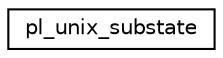 digraph "Graphical Class Hierarchy"
{
  edge [fontname="Helvetica",fontsize="10",labelfontname="Helvetica",labelfontsize="10"];
  node [fontname="Helvetica",fontsize="10",shape=record];
  rankdir="LR";
  Node0 [label="pl_unix_substate",height=0.2,width=0.4,color="black", fillcolor="white", style="filled",URL="$unionpl__unix__substate.html"];
}
